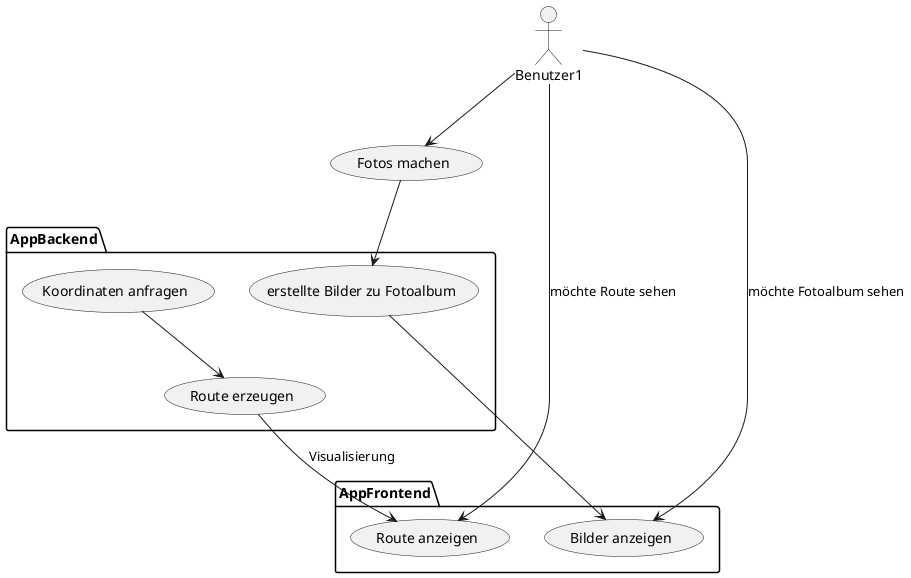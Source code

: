 @startuml

actor Benutzer1 as b1

usecase "Fotos machen" as fotos

package AppFrontend {
    usecase "Route anzeigen" as USCF1
    usecase "Bilder anzeigen" as USCF2
}

package AppBackend {
    usecase "Koordinaten anfragen" as USCB1
    usecase "Route erzeugen" as USCB2
    usecase "erstellte Bilder zu Fotoalbum" as USCB3
}

b1 --> USCF1 : möchte Route sehen
b1 --> USCF2 : möchte Fotoalbum sehen
b1 --> fotos
USCB3 --> USCF2
fotos --> USCB3
USCB1 --> USCB2
USCB2 --> USCF1 : Visualisierung

@enduml